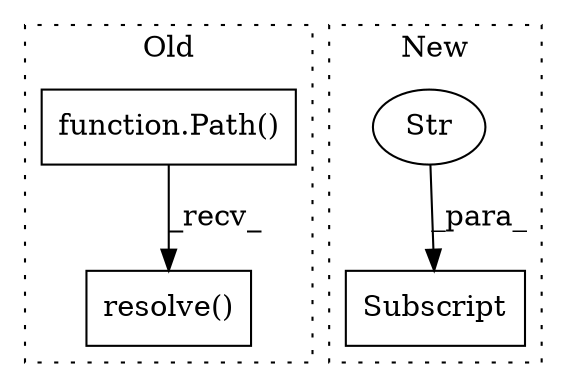 digraph G {
subgraph cluster0 {
1 [label="resolve()" a="75" s="2333" l="36" shape="box"];
3 [label="function.Path()" a="75" s="2333,2358" l="5,1" shape="box"];
label = "Old";
style="dotted";
}
subgraph cluster1 {
2 [label="Subscript" a="63" s="2962,0" l="18,0" shape="box"];
4 [label="Str" a="66" s="2969" l="10" shape="ellipse"];
label = "New";
style="dotted";
}
3 -> 1 [label="_recv_"];
4 -> 2 [label="_para_"];
}